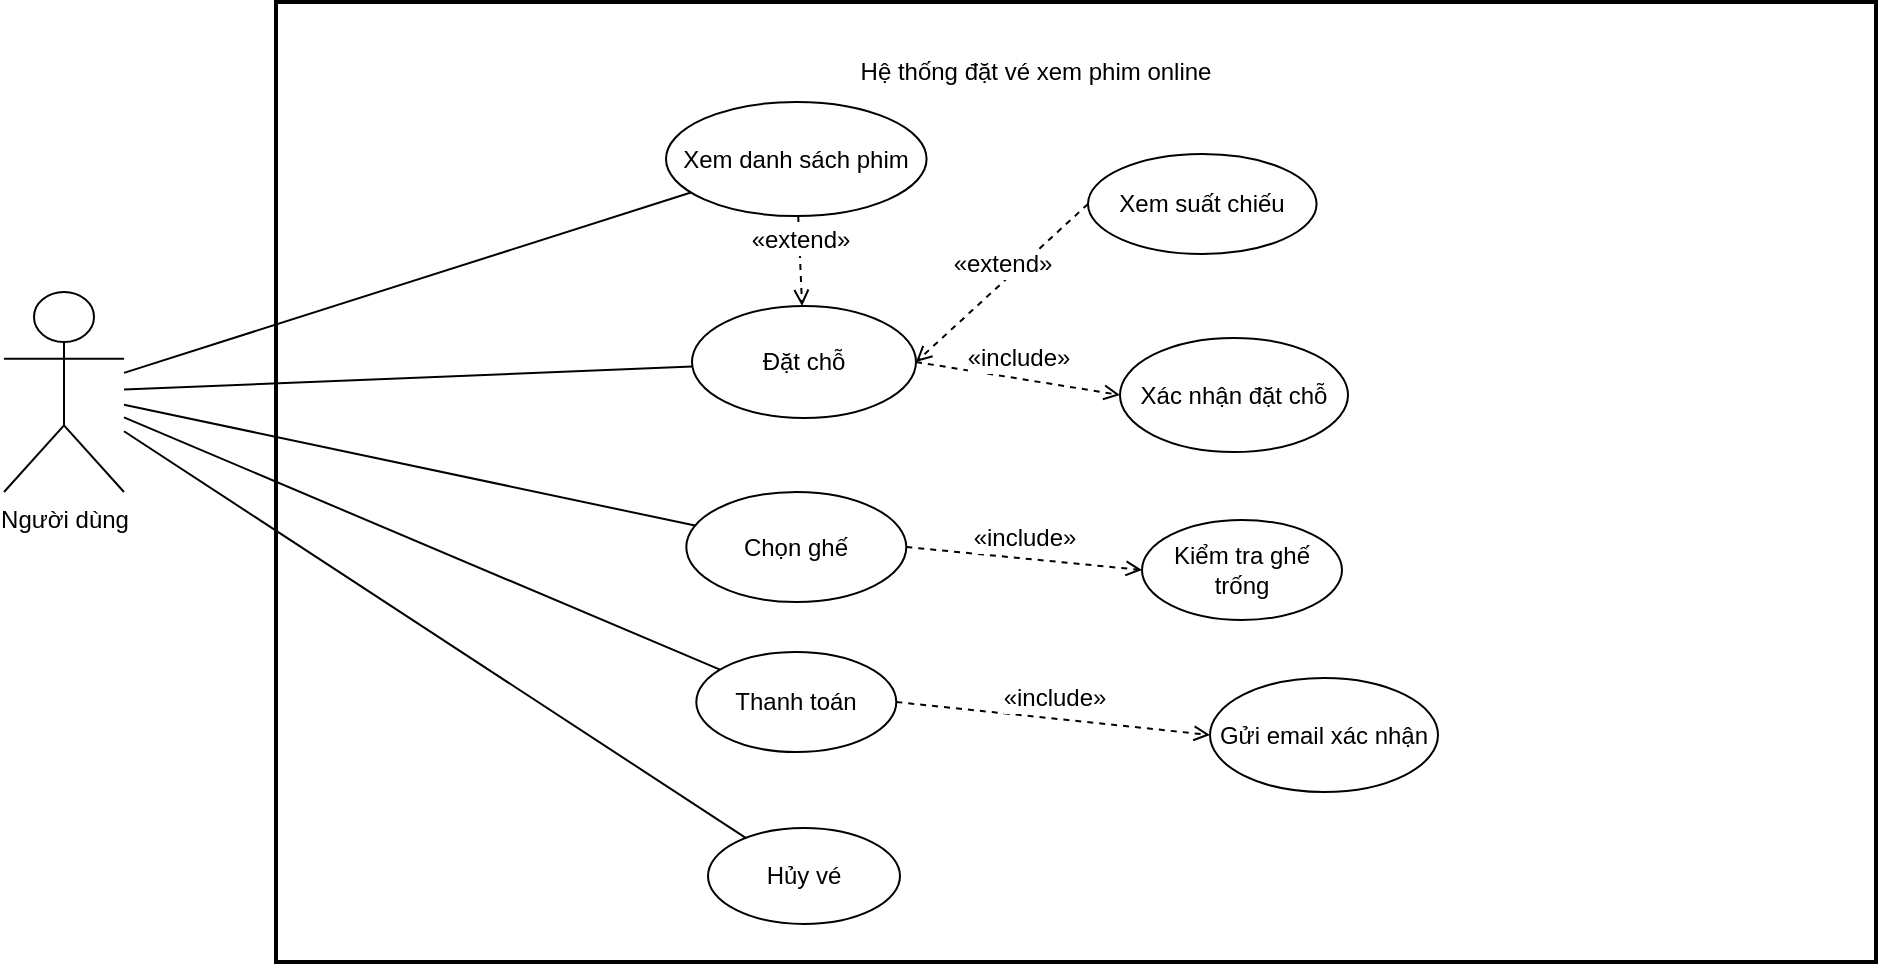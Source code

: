 <mxfile version="28.2.8">
  <diagram id="bai1" name="Bai1_DatVeXemPhim">
    <mxGraphModel dx="1601" dy="701" grid="0" gridSize="10" guides="1" tooltips="1" connect="1" arrows="1" fold="1" page="1" pageScale="1" pageWidth="1169" pageHeight="827" math="0" shadow="0">
      <root>
        <mxCell id="0" />
        <mxCell id="1" parent="0" />
        <mxCell id="actor_user" value="Người dùng" style="shape=umlActor;verticalLabelPosition=bottom;verticalAlign=top;html=1;" parent="1" vertex="1">
          <mxGeometry x="80" y="300" width="60" height="100" as="geometry" />
        </mxCell>
        <mxCell id="sysBoundary" value="" style="shape=rectangle;whiteSpace=wrap;html=1;strokeWidth=2;rounded=0;" parent="1" vertex="1">
          <mxGeometry x="216" y="155" width="800" height="480" as="geometry" />
        </mxCell>
        <mxCell id="sysTitle" value="Hệ thống đặt vé xem phim online" style="text;html=1;align=center;verticalAlign=middle;whiteSpace=wrap;rounded=0;" parent="sysBoundary" vertex="1">
          <mxGeometry x="250" y="20" width="260" height="30" as="geometry" />
        </mxCell>
        <mxCell id="uc_dat_cho" value="Đặt chỗ" style="ellipse;whiteSpace=wrap;html=1;aspect=fixed;" parent="sysBoundary" vertex="1">
          <mxGeometry x="208" y="152" width="112" height="56" as="geometry" />
        </mxCell>
        <mxCell id="uc_chon_ghe" value="Chọn ghế" style="ellipse;whiteSpace=wrap;html=1;aspect=fixed;" parent="sysBoundary" vertex="1">
          <mxGeometry x="205.15" y="245" width="110" height="55" as="geometry" />
        </mxCell>
        <mxCell id="uc_thanh_toan" value="Thanh toán" style="ellipse;whiteSpace=wrap;html=1;aspect=fixed;" parent="sysBoundary" vertex="1">
          <mxGeometry x="210.15" y="325" width="100" height="50" as="geometry" />
        </mxCell>
        <mxCell id="uc_huy_ve" value="Hủy vé" style="ellipse;whiteSpace=wrap;html=1;aspect=fixed;" parent="sysBoundary" vertex="1">
          <mxGeometry x="216" y="413" width="96" height="48" as="geometry" />
        </mxCell>
        <mxCell id="uc_xem_phim" value="Xem danh sách phim" style="ellipse;whiteSpace=wrap;html=1;aspect=fixed;" parent="sysBoundary" vertex="1">
          <mxGeometry x="195" y="50" width="130.29" height="57" as="geometry" />
        </mxCell>
        <mxCell id="uc_xem_suat_chieu" value="Xem suất chiếu" style="ellipse;whiteSpace=wrap;html=1;aspect=fixed;" parent="sysBoundary" vertex="1">
          <mxGeometry x="406" y="76" width="114.29" height="50" as="geometry" />
        </mxCell>
        <mxCell id="uc_xac_nhan" value="Xác nhận đặt chỗ" style="ellipse;whiteSpace=wrap;html=1;aspect=fixed;" parent="sysBoundary" vertex="1">
          <mxGeometry x="422" y="168" width="114" height="57" as="geometry" />
        </mxCell>
        <mxCell id="uc_kiem_tra_ghe" value="Kiểm tra ghế trống" style="ellipse;whiteSpace=wrap;html=1;aspect=fixed;" parent="sysBoundary" vertex="1">
          <mxGeometry x="433" y="259" width="100" height="50" as="geometry" />
        </mxCell>
        <mxCell id="uc_gui_email" value="Gửi email xác nhận" style="ellipse;whiteSpace=wrap;html=1;aspect=fixed;" parent="sysBoundary" vertex="1">
          <mxGeometry x="467" y="338" width="114" height="57" as="geometry" />
        </mxCell>
        <mxCell id="extend_xem_suat_chieu" value="«extend»" style="endArrow=open;dashed=1;html=1;fontSize=12;labelBackgroundColor=#ffffff;exitX=0;exitY=0.5;exitDx=0;exitDy=0;entryX=1;entryY=0.5;entryDx=0;entryDy=0;entryPerimeter=0;" parent="sysBoundary" source="uc_xem_suat_chieu" target="uc_dat_cho" edge="1">
          <mxGeometry width="160" relative="1" as="geometry">
            <mxPoint x="380" y="335" as="sourcePoint" />
            <mxPoint x="540" y="335" as="targetPoint" />
            <mxPoint y="-10" as="offset" />
          </mxGeometry>
        </mxCell>
        <mxCell id="include_xac_nhan" value="«include»" style="endArrow=open;dashed=1;html=1;fontSize=12;labelBackgroundColor=#ffffff;exitX=1;exitY=0.5;exitDx=0;exitDy=0;entryX=0;entryY=0.5;entryDx=0;entryDy=0;entryPerimeter=0;" parent="sysBoundary" source="uc_dat_cho" target="uc_xac_nhan" edge="1">
          <mxGeometry width="160" relative="1" as="geometry">
            <mxPoint x="380" y="215" as="sourcePoint" />
            <mxPoint x="540" y="215" as="targetPoint" />
            <mxPoint y="-10" as="offset" />
          </mxGeometry>
        </mxCell>
        <mxCell id="include_kiem_tra_ghe" value="«include»" style="endArrow=open;dashed=1;html=1;fontSize=12;labelBackgroundColor=#ffffff;exitX=1;exitY=0.5;exitDx=0;exitDy=0;entryX=0;entryY=0.5;entryDx=0;entryDy=0;entryPerimeter=0;" parent="sysBoundary" source="uc_chon_ghe" target="uc_kiem_tra_ghe" edge="1">
          <mxGeometry width="160" relative="1" as="geometry">
            <mxPoint x="380" y="335" as="sourcePoint" />
            <mxPoint x="540" y="335" as="targetPoint" />
            <mxPoint y="-10" as="offset" />
          </mxGeometry>
        </mxCell>
        <mxCell id="include_gui_email" value="«include»" style="endArrow=open;dashed=1;html=1;fontSize=12;labelBackgroundColor=#ffffff;exitX=1;exitY=0.5;exitDx=0;exitDy=0;entryX=0;entryY=0.5;entryDx=0;entryDy=0;entryPerimeter=0;" parent="sysBoundary" source="uc_thanh_toan" target="uc_gui_email" edge="1">
          <mxGeometry width="160" relative="1" as="geometry">
            <mxPoint x="380" y="455" as="sourcePoint" />
            <mxPoint x="540" y="455" as="targetPoint" />
            <mxPoint y="-10" as="offset" />
          </mxGeometry>
        </mxCell>
        <mxCell id="extend_xem_phim" value="«extend»" style="endArrow=open;dashed=1;html=1;fontSize=12;labelBackgroundColor=#ffffff;entryX=0;entryDx=0;entryDy=0;entryPerimeter=0;" parent="sysBoundary" source="uc_xem_phim" target="uc_dat_cho" edge="1">
          <mxGeometry width="160" relative="1" as="geometry">
            <mxPoint x="268" y="122" as="sourcePoint" />
            <mxPoint x="540" y="215" as="targetPoint" />
            <mxPoint y="-10" as="offset" />
          </mxGeometry>
        </mxCell>
        <mxCell id="assoc_user_dat_cho" style="endArrow=none;html=1;" parent="1" source="actor_user" target="uc_dat_cho" edge="1">
          <mxGeometry relative="1" as="geometry" />
        </mxCell>
        <mxCell id="assoc_user_chon_ghe" style="endArrow=none;html=1;" parent="1" source="actor_user" target="uc_chon_ghe" edge="1">
          <mxGeometry relative="1" as="geometry" />
        </mxCell>
        <mxCell id="assoc_user_thanh_toan" style="endArrow=none;html=1;" parent="1" source="actor_user" target="uc_thanh_toan" edge="1">
          <mxGeometry relative="1" as="geometry" />
        </mxCell>
        <mxCell id="assoc_user_huy_ve" style="endArrow=none;html=1;" parent="1" source="actor_user" target="uc_huy_ve" edge="1">
          <mxGeometry relative="1" as="geometry" />
        </mxCell>
        <mxCell id="assoc_user_xem_phim" style="endArrow=none;html=1;" parent="1" source="actor_user" target="uc_xem_phim" edge="1">
          <mxGeometry relative="1" as="geometry" />
        </mxCell>
      </root>
    </mxGraphModel>
  </diagram>
</mxfile>
